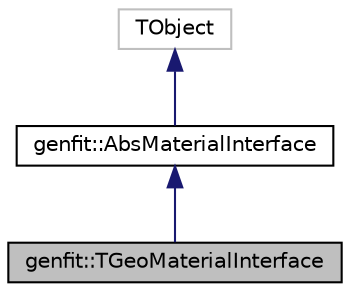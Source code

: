 digraph "genfit::TGeoMaterialInterface"
{
 // LATEX_PDF_SIZE
  edge [fontname="Helvetica",fontsize="10",labelfontname="Helvetica",labelfontsize="10"];
  node [fontname="Helvetica",fontsize="10",shape=record];
  Node1 [label="genfit::TGeoMaterialInterface",height=0.2,width=0.4,color="black", fillcolor="grey75", style="filled", fontcolor="black",tooltip="AbsMaterialInterface implementation for use with ROOT's TGeoManager."];
  Node2 -> Node1 [dir="back",color="midnightblue",fontsize="10",style="solid",fontname="Helvetica"];
  Node2 [label="genfit::AbsMaterialInterface",height=0.2,width=0.4,color="black", fillcolor="white", style="filled",URL="$classgenfit_1_1AbsMaterialInterface.html",tooltip="Abstract base class for geometry interfacing."];
  Node3 -> Node2 [dir="back",color="midnightblue",fontsize="10",style="solid",fontname="Helvetica"];
  Node3 [label="TObject",height=0.2,width=0.4,color="grey75", fillcolor="white", style="filled",tooltip=" "];
}
